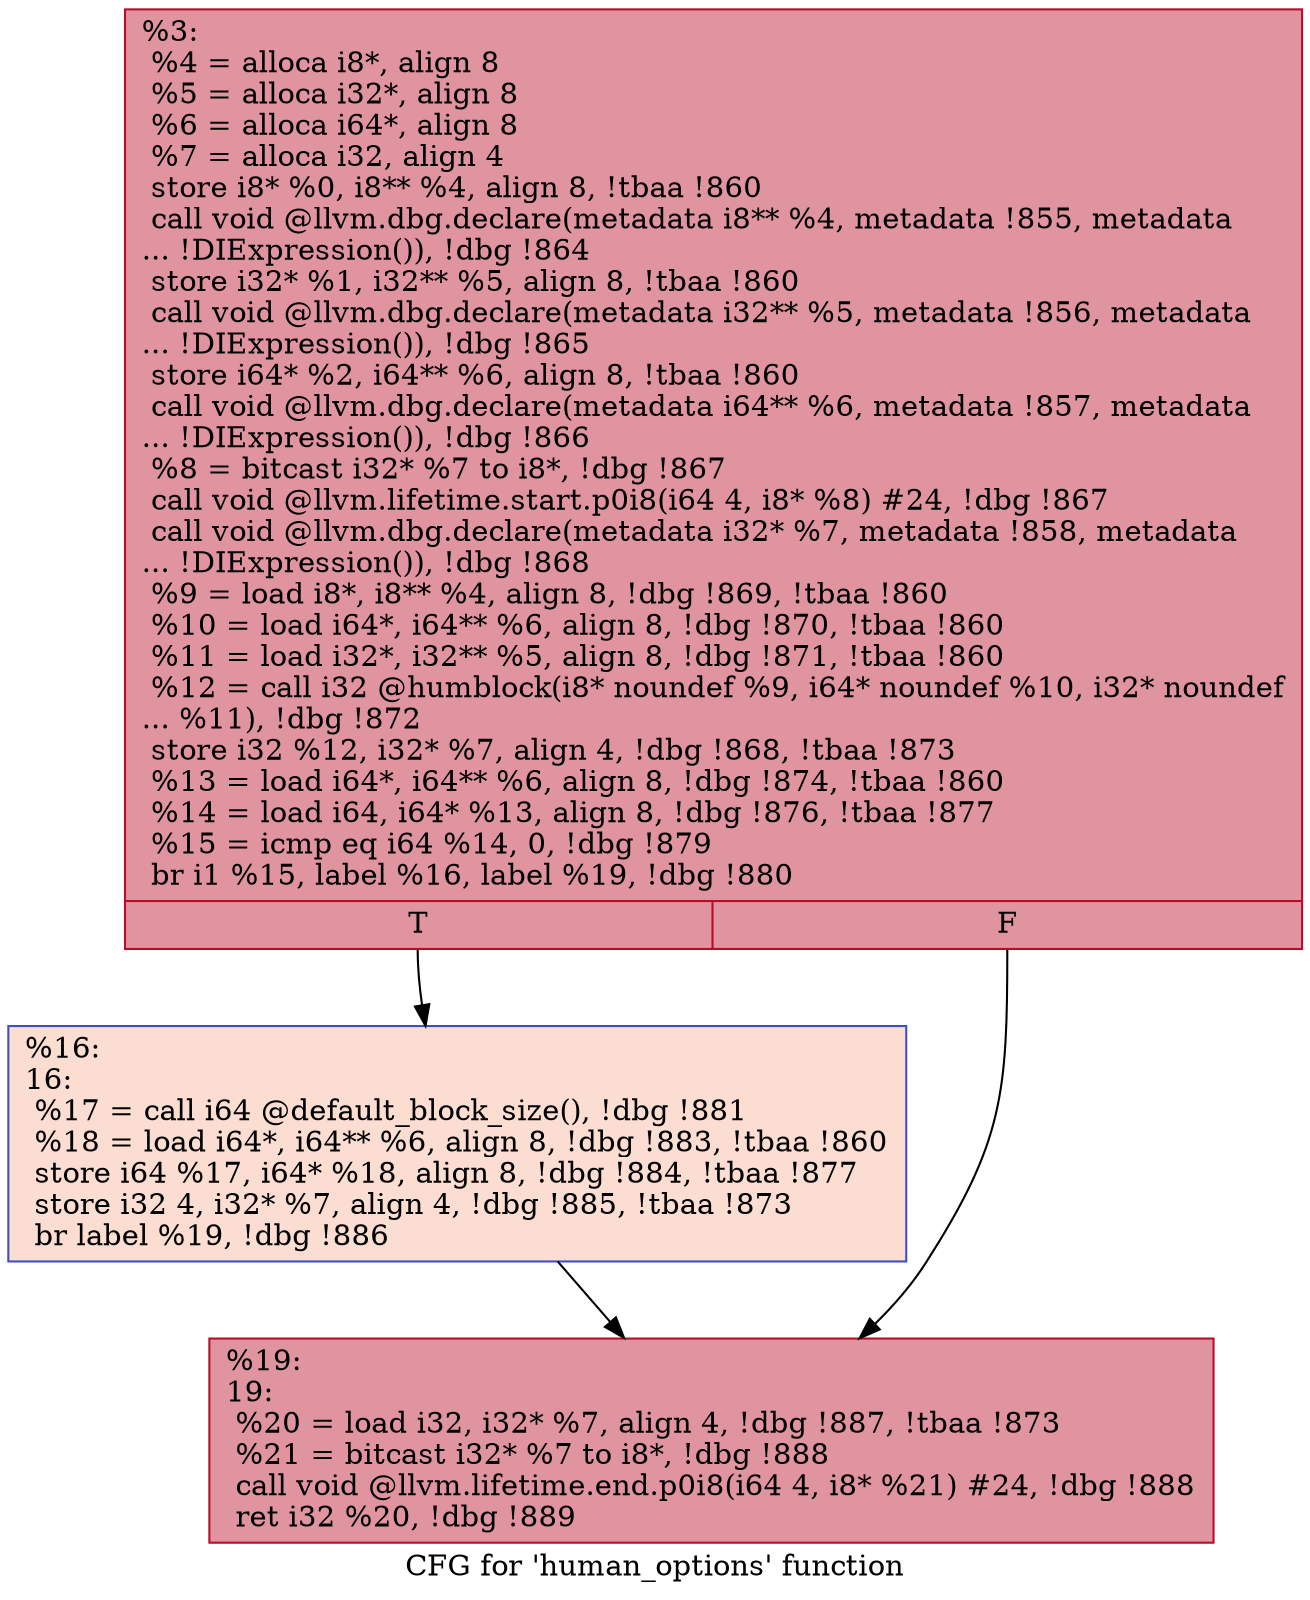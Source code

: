 digraph "CFG for 'human_options' function" {
	label="CFG for 'human_options' function";

	Node0x23a2a60 [shape=record,color="#b70d28ff", style=filled, fillcolor="#b70d2870",label="{%3:\l  %4 = alloca i8*, align 8\l  %5 = alloca i32*, align 8\l  %6 = alloca i64*, align 8\l  %7 = alloca i32, align 4\l  store i8* %0, i8** %4, align 8, !tbaa !860\l  call void @llvm.dbg.declare(metadata i8** %4, metadata !855, metadata\l... !DIExpression()), !dbg !864\l  store i32* %1, i32** %5, align 8, !tbaa !860\l  call void @llvm.dbg.declare(metadata i32** %5, metadata !856, metadata\l... !DIExpression()), !dbg !865\l  store i64* %2, i64** %6, align 8, !tbaa !860\l  call void @llvm.dbg.declare(metadata i64** %6, metadata !857, metadata\l... !DIExpression()), !dbg !866\l  %8 = bitcast i32* %7 to i8*, !dbg !867\l  call void @llvm.lifetime.start.p0i8(i64 4, i8* %8) #24, !dbg !867\l  call void @llvm.dbg.declare(metadata i32* %7, metadata !858, metadata\l... !DIExpression()), !dbg !868\l  %9 = load i8*, i8** %4, align 8, !dbg !869, !tbaa !860\l  %10 = load i64*, i64** %6, align 8, !dbg !870, !tbaa !860\l  %11 = load i32*, i32** %5, align 8, !dbg !871, !tbaa !860\l  %12 = call i32 @humblock(i8* noundef %9, i64* noundef %10, i32* noundef\l... %11), !dbg !872\l  store i32 %12, i32* %7, align 4, !dbg !868, !tbaa !873\l  %13 = load i64*, i64** %6, align 8, !dbg !874, !tbaa !860\l  %14 = load i64, i64* %13, align 8, !dbg !876, !tbaa !877\l  %15 = icmp eq i64 %14, 0, !dbg !879\l  br i1 %15, label %16, label %19, !dbg !880\l|{<s0>T|<s1>F}}"];
	Node0x23a2a60:s0 -> Node0x23a2ab0;
	Node0x23a2a60:s1 -> Node0x23a2b00;
	Node0x23a2ab0 [shape=record,color="#3d50c3ff", style=filled, fillcolor="#f7b39670",label="{%16:\l16:                                               \l  %17 = call i64 @default_block_size(), !dbg !881\l  %18 = load i64*, i64** %6, align 8, !dbg !883, !tbaa !860\l  store i64 %17, i64* %18, align 8, !dbg !884, !tbaa !877\l  store i32 4, i32* %7, align 4, !dbg !885, !tbaa !873\l  br label %19, !dbg !886\l}"];
	Node0x23a2ab0 -> Node0x23a2b00;
	Node0x23a2b00 [shape=record,color="#b70d28ff", style=filled, fillcolor="#b70d2870",label="{%19:\l19:                                               \l  %20 = load i32, i32* %7, align 4, !dbg !887, !tbaa !873\l  %21 = bitcast i32* %7 to i8*, !dbg !888\l  call void @llvm.lifetime.end.p0i8(i64 4, i8* %21) #24, !dbg !888\l  ret i32 %20, !dbg !889\l}"];
}
